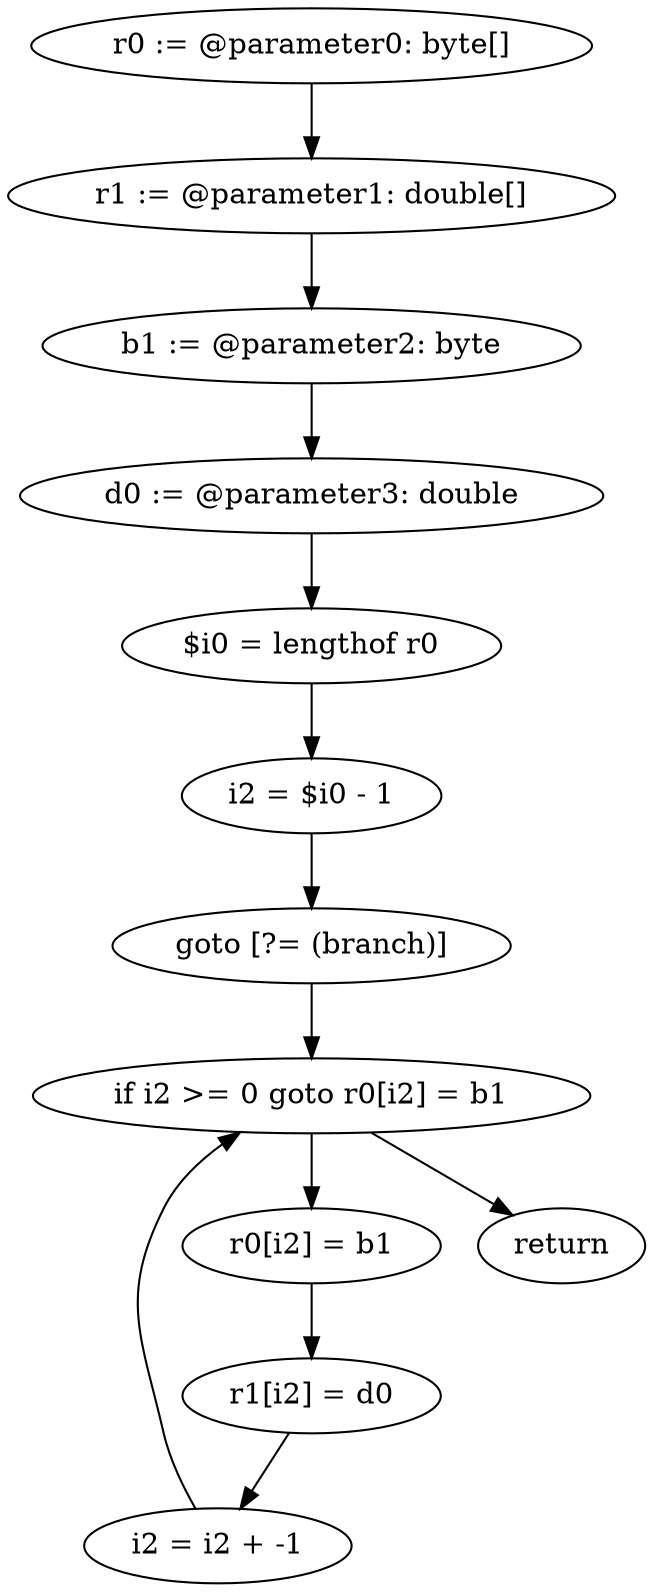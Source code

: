 digraph "unitGraph" {
    "r0 := @parameter0: byte[]"
    "r1 := @parameter1: double[]"
    "b1 := @parameter2: byte"
    "d0 := @parameter3: double"
    "$i0 = lengthof r0"
    "i2 = $i0 - 1"
    "goto [?= (branch)]"
    "r0[i2] = b1"
    "r1[i2] = d0"
    "i2 = i2 + -1"
    "if i2 >= 0 goto r0[i2] = b1"
    "return"
    "r0 := @parameter0: byte[]"->"r1 := @parameter1: double[]";
    "r1 := @parameter1: double[]"->"b1 := @parameter2: byte";
    "b1 := @parameter2: byte"->"d0 := @parameter3: double";
    "d0 := @parameter3: double"->"$i0 = lengthof r0";
    "$i0 = lengthof r0"->"i2 = $i0 - 1";
    "i2 = $i0 - 1"->"goto [?= (branch)]";
    "goto [?= (branch)]"->"if i2 >= 0 goto r0[i2] = b1";
    "r0[i2] = b1"->"r1[i2] = d0";
    "r1[i2] = d0"->"i2 = i2 + -1";
    "i2 = i2 + -1"->"if i2 >= 0 goto r0[i2] = b1";
    "if i2 >= 0 goto r0[i2] = b1"->"return";
    "if i2 >= 0 goto r0[i2] = b1"->"r0[i2] = b1";
}
